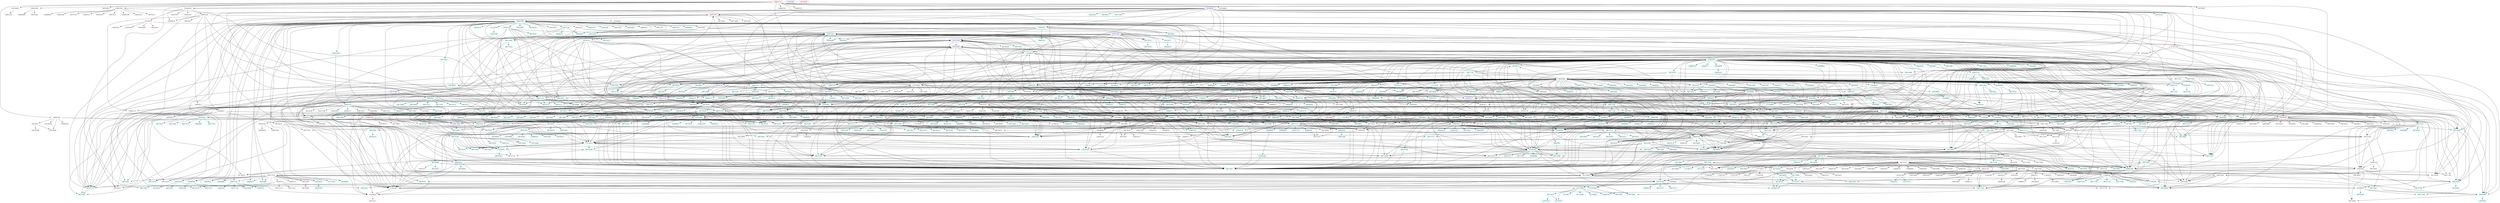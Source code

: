 digraph gg_digraph { 
288710656 [size = 6043, color = cyan]; 
338469888 [size = 99, color = cyan]; 
288736939 [size = 9, color = cyan]; 
338694149 [size = 60, color = pink]; 
288743432 [size = 23, color = cyan]; 
338624855 [size = 1059, color = cyan]; 
288694290 [size = 37, color = cyan]; 
338708500 [size = 25, color = cyan]; 
338552857 [size = 3, color = pink]; 
288722976 [size = 2, color = cyan]; 
288736603 [size = 174, color = cyan]; 
338446373 [size = 3, color = cyan]; 
289410055 [size = 4961, color = cyan]; 
288694321 [size = 1, color = cyan]; 
288710714 [size = 230, color = cyan]; 
338729020 [size = 2978, color = cyan]; 
338700349 [size = 605, color = pink]; 
282165312 [size = 409, color = cyan]; 
288710721 [size = 3, color = cyan]; 
288737347 [size = 1220, color = cyan]; 
288694340 [size = 5, color = cyan]; 
338496524 [size = 64, color = cyan]; 
103356490 [size = 142, color = cyan]; 
288705193 [size = 3, color = cyan]; 
338552908 [size = 3, color = pink]; 
338458701 [size = 128, color = cyan]; 
288718931 [size = 3, color = cyan]; 
315113557 [size = 65, color = pink]; 
338700375 [size = 28, color = cyan]; 
338653273 [size = 10000, color = red]; 
338446426 [size = 1217, color = pink]; 
338535315 [size = 93, color = cyan]; 
338638943 [size = 1, color = cyan]; 
269079294 [size = 4, color = cyan]; 
338616427 [size = 23, color = cyan]; 
288704530 [size = 1552, color = cyan]; 
338462833 [size = 76, color = cyan]; 
271796770 [size = 3, color = cyan]; 
338466934 [size = 29, color = pink]; 
288704631 [size = 52, color = cyan]; 
338631700 [size = 1, color = cyan]; 
282857595 [size = 226, color = cyan]; 
288694472 [size = 6, color = cyan]; 
288716925 [size = 673, color = pink]; 
338503808 [size = 96, color = cyan]; 
338552961 [size = 27, color = pink]; 
288737814 [size = 159, color = cyan]; 
288716938 [size = 6, color = cyan]; 
288716940 [size = 1653, color = pink]; 
338458765 [size = 2, color = cyan]; 
338653326 [size = 1, color = cyan]; 
282964111 [size = 21, color = cyan]; 
296457113 [size = 263, color = cyan]; 
288743570 [size = 258, color = cyan]; 
338571411 [size = 13, color = cyan]; 
288694421 [size = 2, color = cyan]; 
288710022 [size = 2, color = cyan]; 
281714840 [size = 135, color = cyan]; 
338446489 [size = 10, color = pink]; 
288716955 [size = 1184, color = cyan]; 
288717455 [size = 66, color = cyan]; 
281954462 [size = 3603, color = cyan]; 
338446496 [size = 123, color = cyan]; 
268562597 [size = 10000, color = red]; 
338698406 [size = 6, color = cyan]; 
338446503 [size = 2, color = cyan]; 
288708777 [size = 10000, color = blue]; 
288737450 [size = 15, color = pink]; 
283736235 [size = 43, color = cyan]; 
288701807 [size = 1242, color = cyan]; 
288702153 [size = 67, color = cyan]; 
288708792 [size = 4, color = cyan]; 
338596025 [size = 1, color = cyan]; 
281754480 [size = 25, color = cyan]; 
338669761 [size = 10, color = cyan]; 
288708802 [size = 1, color = cyan]; 
271894723 [size = 1028, color = cyan]; 
271810760 [size = 1, color = pink]; 
271927497 [size = 2, color = pink]; 
338458826 [size = 80, color = cyan]; 
288743627 [size = 5, color = pink]; 
288713762 [size = 604, color = pink]; 
288743631 [size = 179, color = cyan]; 
338668846 [size = 6, color = cyan]; 
288717015 [size = 7, color = cyan]; 
288694488 [size = 7, color = cyan]; 
288741596 [size = 1, color = cyan]; 
288717021 [size = 84, color = cyan]; 
338700510 [size = 94, color = pink]; 
288694497 [size = 264, color = cyan]; 
288743650 [size = 1259, color = pink]; 
288737511 [size = 139, color = cyan]; 
288717032 [size = 456, color = pink]; 
338553067 [size = 1, color = cyan]; 
288704748 [size = 10000, color = blue]; 
288737517 [size = 6, color = cyan]; 
288736637 [size = 98, color = cyan]; 
288701480 [size = 541, color = cyan]; 
283564755 [size = 136, color = cyan]; 
291465461 [size = 18, color = pink]; 
338706679 [size = 1409, color = pink]; 
288737528 [size = 1, color = pink]; 
338475732 [size = 1, color = cyan]; 
281534714 [size = 8, color = cyan]; 
274563326 [size = 163, color = cyan]; 
270342400 [size = 1264, color = cyan]; 
286474497 [size = 47, color = cyan]; 
288743682 [size = 15, color = cyan]; 
267161864 [size = 2, color = pink]; 
338753027 [size = 19, color = cyan]; 
285200770 [size = 11, color = pink]; 
338645262 [size = 10000, color = red]; 
288723215 [size = 14, color = cyan]; 
338561300 [size = 1, color = cyan]; 
288747797 [size = 1884, color = pink]; 
338553110 [size = 4, color = cyan]; 
311308567 [size = 1, color = cyan]; 
285942042 [size = 4, color = cyan]; 
338458907 [size = 1, color = cyan]; 
338458908 [size = 1, color = cyan]; 
288694558 [size = 100, color = cyan]; 
288717087 [size = 2102, color = pink]; 
281905440 [size = 538, color = cyan]; 
288708898 [size = 250, color = cyan]; 
288723236 [size = 5, color = cyan]; 
338433414 [size = 394, color = cyan]; 
314011949 [size = 68, color = pink]; 
288743727 [size = 7, color = pink]; 
338444592 [size = 14, color = cyan]; 
338479409 [size = 7, color = pink]; 
288756018 [size = 125, color = cyan]; 
288743734 [size = 3, color = cyan]; 
288737591 [size = 189, color = cyan]; 
288717112 [size = 13, color = cyan]; 
288708921 [size = 391, color = cyan]; 
338458938 [size = 1, color = cyan]; 
338669886 [size = 342, color = pink]; 
338444609 [size = 2, color = cyan]; 
326405707 [size = 1, color = cyan]; 
271905093 [size = 4, color = pink]; 
338540879 [size = 136, color = cyan]; 
183617872 [size = 46, color = cyan]; 
274202965 [size = 183, color = cyan]; 
338549078 [size = 1, color = cyan]; 
338453284 [size = 104, color = cyan]; 
338553185 [size = 1, color = cyan]; 
338698595 [size = 1, color = cyan]; 
288737340 [size = 80, color = cyan]; 
338441555 [size = 3, color = cyan]; 
288737644 [size = 22, color = pink]; 
288717166 [size = 308, color = cyan]; 
288694639 [size = 147, color = cyan]; 
338553201 [size = 3, color = pink]; 
338465138 [size = 35, color = cyan]; 
288701709 [size = 14, color = cyan]; 
338446057 [size = 6, color = cyan]; 
276942228 [size = 10000, color = red]; 
280721787 [size = 1, color = cyan]; 
288743810 [size = 13, color = cyan]; 
288711046 [size = 385, color = cyan]; 
288743819 [size = 127, color = cyan]; 
274427183 [size = 39, color = cyan]; 
338571669 [size = 1, color = cyan]; 
284840342 [size = 3, color = cyan]; 
338645399 [size = 410, color = cyan]; 
315083162 [size = 209, color = pink]; 
278813082 [size = 21, color = cyan]; 
288710384 [size = 993, color = cyan]; 
288710781 [size = 666, color = pink]; 
288704945 [size = 5847, color = cyan]; 
338479543 [size = 1247, color = pink]; 
281731512 [size = 2, color = cyan]; 
288723385 [size = 1, color = cyan]; 
338563515 [size = 14, color = pink]; 
288717247 [size = 4, color = cyan]; 
338682304 [size = 584, color = pink]; 
338553284 [size = 77, color = cyan]; 
285885174 [size = 3, color = cyan]; 
288710732 [size = 1, color = cyan]; 
338553293 [size = 124, color = cyan]; 
338553296 [size = 26, color = cyan]; 
288703417 [size = 899, color = cyan]; 
86182355 [size = 73, color = cyan]; 
283255253 [size = 106, color = cyan]; 
288715222 [size = 63, color = cyan]; 
283339223 [size = 10000, color = blue]; 
288737757 [size = 163, color = cyan]; 
288737760 [size = 211, color = cyan]; 
338475490 [size = 14, color = pink]; 
338704869 [size = 18, color = cyan]; 
288709714 [size = 3, color = cyan]; 
288715251 [size = 740, color = pink]; 
338598389 [size = 126, color = cyan]; 
288717302 [size = 571, color = pink]; 
288723448 [size = 1001, color = cyan]; 
288737785 [size = 216, color = cyan]; 
281680379 [size = 681, color = cyan]; 
288694357 [size = 3, color = cyan]; 
338604545 [size = 78, color = cyan]; 
288717316 [size = 234, color = pink]; 
288717318 [size = 555, color = pink]; 
338500105 [size = 38, color = cyan]; 
281737738 [size = 14, color = pink]; 
338469975 [size = 108, color = cyan]; 
271860243 [size = 1678, color = cyan]; 
338729494 [size = 568, color = pink]; 
338700823 [size = 649, color = pink]; 
285598469 [size = 9, color = cyan]; 
338453026 [size = 108, color = cyan]; 
338475639 [size = 110, color = cyan]; 
288723497 [size = 881, color = cyan]; 
288723501 [size = 1511, color = cyan]; 
338602543 [size = 896, color = cyan]; 
88736304 [size = 489, color = cyan]; 
338604594 [size = 73, color = cyan]; 
338543807 [size = 4, color = cyan]; 
318095924 [size = 1, color = cyan]; 
288717367 [size = 2, color = cyan]; 
338571832 [size = 24, color = cyan]; 
288737849 [size = 1286, color = cyan]; 
338453050 [size = 4, color = cyan]; 
288750141 [size = 1, color = cyan]; 
338406987 [size = 92, color = cyan]; 
288743863 [size = 98, color = cyan]; 
269271628 [size = 683, color = cyan]; 
284029520 [size = 14, color = pink]; 
338518609 [size = 144, color = pink]; 
288723539 [size = 620, color = pink]; 
338475604 [size = 2, color = cyan]; 
288723726 [size = 3, color = cyan]; 
287701775 [size = 3, color = cyan]; 
288744549 [size = 57, color = pink]; 
288723553 [size = 604, color = pink]; 
338700898 [size = 638, color = pink]; 
285067877 [size = 8, color = pink]; 
288705128 [size = 9, color = cyan]; 
288736700 [size = 259, color = cyan]; 
271016554 [size = 1858, color = cyan]; 
288750192 [size = 3, color = cyan]; 
338535026 [size = 1, color = cyan]; 
338604660 [size = 82, color = cyan]; 
242742718 [size = 40, color = cyan]; 
288732265 [size = 585, color = pink]; 
288748155 [size = 81, color = cyan]; 
288723580 [size = 1, color = cyan]; 
281250429 [size = 128, color = cyan]; 
288710080 [size = 572, color = pink]; 
338475659 [size = 104, color = cyan]; 
284078735 [size = 115, color = cyan]; 
287298457 [size = 3, color = cyan]; 
338475800 [size = 157, color = cyan]; 
288717458 [size = 1, color = cyan]; 
338518687 [size = 1, color = cyan]; 
338625189 [size = 638, color = pink]; 
288741148 [size = 118, color = pink]; 
338475691 [size = 3, color = cyan]; 
288723631 [size = 612, color = pink]; 
288748209 [size = 2, color = cyan]; 
338475700 [size = 119, color = cyan]; 
281764533 [size = 3126, color = pink]; 
338453175 [size = 132, color = cyan]; 
288723641 [size = 2755, color = pink]; 
288703164 [size = 93, color = cyan]; 
200985278 [size = 257, color = cyan]; 
338582209 [size = 46, color = cyan]; 
288710774 [size = 85, color = cyan]; 
288729798 [size = 276, color = pink]; 
338453281 [size = 2599, color = cyan]; 
267099255 [size = 6, color = cyan]; 
271821519 [size = 2, color = pink]; 
338701011 [size = 70, color = pink]; 
288723668 [size = 541, color = cyan]; 
338490148 [size = 6, color = pink]; 
271538909 [size = 1, color = cyan]; 
338453214 [size = 4, color = cyan]; 
288717537 [size = 5, color = cyan]; 
280836834 [size = 14, color = pink]; 
338692835 [size = 100, color = pink]; 
288723685 [size = 10, color = pink]; 
288723692 [size = 13, color = pink]; 
288710098 [size = 13, color = cyan]; 
288723694 [size = 2805, color = pink]; 
338735855 [size = 100, color = cyan]; 
288717558 [size = 6, color = pink]; 
338453241 [size = 7, color = cyan]; 
338453246 [size = 6146, color = cyan]; 
284746853 [size = 1, color = cyan]; 
338504450 [size = 8, color = cyan]; 
269039403 [size = 3, color = cyan]; 
288729860 [size = 2, color = cyan]; 
338571734 [size = 26, color = cyan]; 
338464215 [size = 20, color = pink]; 
288713485 [size = 311, color = pink]; 
338719502 [size = 46, color = cyan]; 
338465551 [size = 10, color = cyan]; 
282522384 [size = 10000, color = blue]; 
288709394 [size = 83, color = cyan]; 
338590484 [size = 73, color = cyan]; 
287962585 [size = 1, color = cyan]; 
274189080 [size = 1796, color = pink]; 
305941274 [size = 1, color = cyan]; 
288709358 [size = 1951, color = cyan]; 
288709405 [size = 8, color = pink]; 
288744225 [size = 29, color = cyan]; 
338535202 [size = 8, color = pink]; 
288723748 [size = 636, color = cyan]; 
281588529 [size = 4505, color = pink]; 
338453288 [size = 7, color = cyan]; 
338453290 [size = 1, color = cyan]; 
288709420 [size = 60, color = cyan]; 
338518831 [size = 5, color = cyan]; 
338453297 [size = 131, color = cyan]; 
338518834 [size = 1217, color = pink]; 
279147789 [size = 5023, color = cyan]; 
288744246 [size = 8, color = cyan]; 
271211320 [size = 10000, color = red]; 
271903546 [size = 844, color = cyan]; 
281774908 [size = 2, color = cyan]; 
281754429 [size = 20, color = cyan]; 
338518847 [size = 116, color = pink]; 
338543427 [size = 2, color = cyan]; 
288744260 [size = 103, color = cyan]; 
338518855 [size = 1, color = cyan]; 
338686092 [size = 55, color = pink]; 
288730567 [size = 76, color = cyan]; 
285244235 [size = 2, color = cyan]; 
338463566 [size = 2, color = pink]; 
338504530 [size = 83, color = cyan]; 
338453333 [size = 621, color = pink]; 
338625369 [size = 124, color = cyan]; 
274174778 [size = 100, color = cyan]; 
338561886 [size = 74, color = cyan]; 
338625377 [size = 6, color = pink]; 
288744290 [size = 3, color = cyan]; 
338590565 [size = 4, color = pink]; 
288729961 [size = 2, color = cyan]; 
338455405 [size = 120, color = cyan]; 
268991343 [size = 150, color = pink]; 
288750448 [size = 844, color = cyan]; 
288723825 [size = 363, color = cyan]; 
288730259 [size = 561, color = cyan]; 
320119668 [size = 1, color = cyan]; 
288737086 [size = 198, color = cyan]; 
338625398 [size = 677, color = pink]; 
338592632 [size = 153, color = cyan]; 
288750457 [size = 39, color = cyan]; 
281769777 [size = 31, color = cyan]; 
338662271 [size = 1, color = pink]; 
338615169 [size = 8, color = cyan]; 
338518914 [size = 10000, color = red]; 
293641104 [size = 106, color = pink]; 
338453395 [size = 1197, color = pink]; 
338614995 [size = 10, color = pink]; 
338552985 [size = 1, color = cyan]; 
288729924 [size = 1, color = cyan]; 
288750491 [size = 24, color = cyan]; 
338475939 [size = 119, color = cyan]; 
338518951 [size = 3, color = cyan]; 
288723883 [size = 5, color = cyan]; 
338482096 [size = 102, color = pink]; 
338518962 [size = 115, color = cyan]; 
288745630 [size = 14, color = cyan]; 
338527161 [size = 10, color = pink]; 
288744378 [size = 221, color = cyan]; 
288709567 [size = 919, color = cyan]; 
321428416 [size = 209, color = pink]; 
338496451 [size = 11, color = cyan]; 
269755335 [size = 2471, color = pink]; 
338518984 [size = 10000, color = red]; 
288694091 [size = 10, color = cyan]; 
338662348 [size = 1, color = pink]; 
338527184 [size = 5, color = cyan]; 
288750546 [size = 1, color = cyan]; 
338445268 [size = 5, color = cyan]; 
338453326 [size = 81, color = cyan]; 
288744406 [size = 199, color = cyan]; 
338693284 [size = 67, color = pink]; 
271821791 [size = 2, color = pink]; 
338482144 [size = 8, color = pink]; 
338562023 [size = 395, color = cyan]; 
288716284 [size = 14, color = cyan]; 
338707437 [size = 62, color = pink]; 
267111408 [size = 262, color = pink]; 
338496497 [size = 166, color = pink]; 
338693108 [size = 612, color = pink]; 
338476021 [size = 2, color = cyan]; 
338543606 [size = 16, color = pink]; 
281693175 [size = 2, color = cyan]; 
338469880 [size = 25, color = cyan]; 
288730107 [size = 183, color = cyan]; 
338453443 [size = 1, color = cyan]; 
338645141 [size = 1, color = cyan]; 
288750593 [size = 1, color = cyan]; 
288701442 [size = 2805, color = pink]; 
288709635 [size = 152, color = cyan]; 
338496517 [size = 6, color = pink]; 
338547718 [size = 74, color = cyan]; 
288742407 [size = 106, color = cyan]; 
338668553 [size = 2, color = cyan]; 
288750602 [size = 314, color = cyan]; 
338482187 [size = 1221, color = pink]; 
288750604 [size = 48, color = pink]; 
269120527 [size = 10, color = cyan]; 
288701456 [size = 2, color = pink]; 
288709649 [size = 1775, color = pink]; 
338562067 [size = 15, color = cyan]; 
338547732 [size = 106, color = pink]; 
281725975 [size = 3, color = cyan]; 
294218776 [size = 1, color = cyan]; 
288701465 [size = 975, color = cyan]; 
338482351 [size = 67, color = pink]; 
281543709 [size = 84, color = cyan]; 
338654242 [size = 222, color = cyan]; 
285912100 [size = 2, color = cyan]; 
338605233 [size = 42, color = cyan]; 
338539560 [size = 1228, color = pink]; 
268602409 [size = 2973, color = cyan]; 
288730154 [size = 580, color = cyan]; 
338562091 [size = 10000, color = blue]; 
288723805 [size = 32, color = cyan]; 
288744496 [size = 6, color = pink]; 
288724017 [size = 2, color = cyan]; 
338635827 [size = 1899, color = pink]; 
288744500 [size = 13, color = cyan]; 
338722654 [size = 27, color = cyan]; 
288701496 [size = 106, color = cyan]; 
273482811 [size = 135, color = cyan]; 
338707978 [size = 59, color = pink]; 
338465855 [size = 3, color = cyan]; 
288730184 [size = 16, color = cyan]; 
288724041 [size = 2831, color = cyan]; 
283991116 [size = 5, color = cyan]; 
288701517 [size = 1070, color = cyan]; 
18361422 [size = 1, color = pink]; 
288724050 [size = 3, color = cyan]; 
271850579 [size = 2, color = pink]; 
288722007 [size = 2, color = pink]; 
338748505 [size = 10000, color = red]; 
288710159 [size = 3674, color = pink]; 
288723813 [size = 561, color = cyan]; 
288724069 [size = 779, color = cyan]; 
338633830 [size = 1, color = pink]; 
338553058 [size = 2, color = cyan]; 
288750697 [size = 122, color = cyan]; 
338648172 [size = 2, color = pink]; 
286506094 [size = 4, color = cyan]; 
338562161 [size = 1, color = cyan]; 
338625043 [size = 3, color = cyan]; 
338543734 [size = 110, color = cyan]; 
338633847 [size = 1, color = cyan]; 
338510969 [size = 2620, color = pink]; 
288744570 [size = 4, color = cyan]; 
153474239 [size = 6, color = cyan]; 
338482217 [size = 1, color = cyan]; 
338635905 [size = 634, color = pink]; 
338562180 [size = 5140, color = cyan]; 
285115926 [size = 3, color = cyan]; 
282987656 [size = 2159, color = cyan]; 
288701581 [size = 242, color = cyan]; 
338496365 [size = 2, color = cyan]; 
338482323 [size = 1, color = pink]; 
288730260 [size = 8, color = pink]; 
338510997 [size = 14, color = pink]; 
338470042 [size = 1434, color = cyan]; 
285070491 [size = 4, color = cyan]; 
288724125 [size = 15, color = cyan]; 
288703647 [size = 437, color = pink]; 
288750752 [size = 12, color = cyan]; 
338562209 [size = 3, color = cyan]; 
338470052 [size = 98, color = pink]; 
338470055 [size = 126, color = cyan]; 
269059241 [size = 552, color = cyan]; 
288726188 [size = 1, color = cyan]; 
288750766 [size = 1, color = cyan]; 
276882607 [size = 164, color = pink]; 
288701616 [size = 52, color = cyan]; 
338470065 [size = 13, color = pink]; 
288709811 [size = 6, color = pink]; 
288751134 [size = 200, color = cyan]; 
338685110 [size = 620, color = pink]; 
338553033 [size = 3, color = cyan]; 
279635130 [size = 824, color = cyan]; 
338575563 [size = 1, color = cyan]; 
288730305 [size = 1, color = cyan]; 
338615491 [size = 97, color = pink]; 
288732359 [size = 115, color = cyan]; 
338463944 [size = 1148, color = pink]; 
288701642 [size = 10000, color = blue]; 
288701645 [size = 2509, color = cyan]; 
288701647 [size = 5076, color = cyan]; 
338543824 [size = 4, color = cyan]; 
288701652 [size = 479, color = cyan]; 
288729977 [size = 137, color = cyan]; 
288701656 [size = 1266, color = cyan]; 
288750809 [size = 1371, color = pink]; 
288709853 [size = 1, color = cyan]; 
281644255 [size = 43, color = cyan]; 
338463969 [size = 1, color = cyan]; 
288750818 [size = 5, color = cyan]; 
148042979 [size = 13, color = cyan]; 
338715881 [size = 3, color = cyan]; 
288709866 [size = 21, color = pink]; 
288716327 [size = 11, color = cyan]; 
338470125 [size = 145, color = cyan]; 
289410288 [size = 1, color = cyan]; 
338584819 [size = 15, color = pink]; 
288701684 [size = 24, color = cyan]; 
338595061 [size = 1, color = cyan]; 
288701686 [size = 10000, color = blue]; 
291685629 [size = 609, color = pink]; 
269817086 [size = 10000, color = blue]; 
288701695 [size = 4303, color = pink]; 
279262464 [size = 3, color = cyan]; 
282383620 [size = 1783, color = cyan]; 
288709901 [size = 1852, color = pink]; 
294107693 [size = 4, color = cyan]; 
288709904 [size = 501, color = cyan]; 
288730385 [size = 3, color = cyan]; 
338464020 [size = 429, color = cyan]; 
338582808 [size = 2, color = cyan]; 
288701721 [size = 4, color = cyan]; 
338615578 [size = 5, color = cyan]; 
338470171 [size = 574, color = cyan]; 
288709921 [size = 38, color = cyan]; 
338605346 [size = 722, color = pink]; 
288750884 [size = 1275, color = pink]; 
338435366 [size = 16, color = pink]; 
338511144 [size = 113, color = cyan]; 
288730792 [size = 1, color = cyan]; 
338615596 [size = 2, color = pink]; 
338583090 [size = 289, color = cyan]; 
288724270 [size = 583, color = pink]; 
288701661 [size = 2006, color = cyan]; 
288714038 [size = 528, color = cyan]; 
338441530 [size = 15, color = pink]; 
288701663 [size = 1837, color = cyan]; 
338441534 [size = 3, color = cyan]; 
307394101 [size = 130, color = cyan]; 
288730432 [size = 239, color = pink]; 
288709956 [size = 352, color = cyan]; 
338464070 [size = 3, color = cyan]; 
288718152 [size = 15, color = cyan]; 
338513057 [size = 1, color = cyan]; 
338615626 [size = 1, color = cyan]; 
288694258 [size = 4, color = cyan]; 
288730445 [size = 986, color = pink]; 
288709970 [size = 460, color = cyan]; 
338470115 [size = 78, color = pink]; 
288750933 [size = 8, color = cyan]; 
288701783 [size = 1815, color = cyan]; 
121763160 [size = 142, color = cyan]; 
338488665 [size = 83, color = cyan]; 
288736850 [size = 4, color = cyan]; 
338464091 [size = 2, color = cyan]; 
288701791 [size = 6, color = cyan]; 
288709984 [size = 1, color = cyan]; 
288709985 [size = 2, color = cyan]; 
338560522 [size = 39, color = cyan]; 
281216571 [size = 487, color = cyan]; 
338464100 [size = 119, color = cyan]; 
338441575 [size = 14, color = pink]; 
338435434 [size = 89, color = cyan]; 
338556271 [size = 2, color = pink]; 
338654578 [size = 1, color = cyan]; 
338716019 [size = 1176, color = pink]; 
338546037 [size = 8, color = pink]; 
338470262 [size = 212, color = cyan]; 
338599287 [size = 2, color = cyan]; 
288730488 [size = 126, color = cyan]; 
288703865 [size = 46, color = cyan]; 
338576762 [size = 102, color = cyan]; 
338435451 [size = 9, color = pink]; 
288724349 [size = 1, color = cyan]; 
288497023 [size = 4, color = cyan]; 
338549995 [size = 1, color = cyan]; 
288710020 [size = 907, color = cyan]; 
285543814 [size = 2, color = cyan]; 
288707977 [size = 613, color = cyan]; 
288701837 [size = 1501, color = pink]; 
333796752 [size = 87, color = pink]; 
338511251 [size = 602, color = cyan]; 
338548116 [size = 2, color = cyan]; 
271316374 [size = 3024, color = cyan]; 
338646423 [size = 2, color = pink]; 
295039437 [size = 1, color = cyan]; 
288716187 [size = 147, color = cyan]; 
288736669 [size = 2, color = cyan]; 
288710049 [size = 5, color = cyan]; 
288736678 [size = 128, color = cyan]; 
288736682 [size = 130, color = cyan]; 
338488750 [size = 4, color = cyan]; 
338464175 [size = 10, color = pink]; 
338464177 [size = 6, color = cyan]; 
288701878 [size = 2879, color = cyan]; 
267810231 [size = 4, color = pink]; 
288710076 [size = 1077, color = cyan]; 
286150218 [size = 7, color = cyan]; 
338433470 [size = 113, color = cyan]; 
288701887 [size = 563, color = cyan]; 
288736704 [size = 135, color = cyan]; 
288730563 [size = 119, color = pink]; 
288730565 [size = 335, color = pink]; 
338433478 [size = 487, color = cyan]; 
96441799 [size = 112, color = cyan]; 
288701896 [size = 375, color = cyan]; 
338433481 [size = 1221, color = pink]; 
288710093 [size = 929, color = cyan]; 
288742862 [size = 201, color = cyan]; 
288716242 [size = 85, color = cyan]; 
288716245 [size = 11, color = cyan]; 
338453974 [size = 113, color = pink]; 
338488791 [size = 12, color = pink]; 
288716249 [size = 13, color = cyan]; 
288710106 [size = 1232, color = cyan]; 
268662235 [size = 30, color = cyan]; 
288717050 [size = 543, color = cyan]; 
288736734 [size = 144, color = cyan]; 
338466271 [size = 72, color = cyan]; 
338433507 [size = 1, color = cyan]; 
86754790 [size = 7, color = pink]; 
288716268 [size = 302, color = cyan]; 
338677229 [size = 1085, color = cyan]; 
288708080 [size = 1, color = cyan]; 
283424241 [size = 1, color = cyan]; 
288710134 [size = 15, color = cyan]; 
267535864 [size = 3378, color = cyan]; 
288730617 [size = 61, color = cyan]; 
288703996 [size = 7, color = cyan]; 
281759229 [size = 4676, color = pink]; 
338406997 [size = 13, color = cyan]; 
288726530 [size = 29, color = pink]; 
338547627 [size = 3, color = cyan]; 
288701957 [size = 10, color = pink]; 
338706689 [size = 613, color = pink]; 
338564617 [size = 18, color = pink]; 
338603530 [size = 36, color = cyan]; 
338571780 [size = 2, color = cyan]; 
288701967 [size = 478, color = cyan]; 
282752528 [size = 10, color = pink]; 
282875409 [size = 421, color = cyan]; 
288708114 [size = 55, color = cyan]; 
288701971 [size = 661, color = pink]; 
338488853 [size = 18, color = cyan]; 
338583062 [size = 1255, color = cyan]; 
288710168 [size = 1578, color = cyan]; 
271859230 [size = 90, color = cyan]; 
288701983 [size = 428, color = pink]; 
338722337 [size = 581, color = cyan]; 
288730661 [size = 110, color = pink]; 
288736806 [size = 6, color = pink]; 
288701991 [size = 12, color = pink]; 
338570794 [size = 17, color = cyan]; 
288720844 [size = 89, color = cyan]; 
288735154 [size = 187, color = cyan]; 
288751154 [size = 1, color = pink]; 
283207221 [size = 5567, color = cyan]; 
288736615 [size = 2, color = cyan]; 
338474932 [size = 1, color = cyan]; 
338464314 [size = 88, color = cyan]; 
338490939 [size = 130, color = cyan]; 
288749121 [size = 3, color = pink]; 
338513482 [size = 1257, color = pink]; 
288710219 [size = 4001, color = pink]; 
338562639 [size = 103, color = pink]; 
338583120 [size = 27, color = cyan]; 
287356856 [size = 101, color = pink]; 
338593362 [size = 6, color = cyan]; 
288755285 [size = 1499, color = pink]; 
288730711 [size = 4368, color = pink]; 
281734744 [size = 10, color = cyan]; 
288751193 [size = 1, color = cyan]; 
280184079 [size = 1, color = cyan]; 
288730722 [size = 2, color = cyan]; 
288702057 [size = 45, color = pink]; 
288751212 [size = 131, color = cyan]; 
338488942 [size = 4, color = pink]; 
338488945 [size = 17, color = pink]; 
288747123 [size = 111, color = cyan]; 
288710223 [size = 371, color = cyan]; 
288716735 [size = 109, color = cyan]; 
241163904 [size = 76, color = cyan]; 
288702081 [size = 18, color = pink]; 
338488963 [size = 100, color = cyan]; 
288710276 [size = 641, color = pink]; 
288710277 [size = 287, color = pink]; 
288702089 [size = 590, color = pink]; 
338652812 [size = 1094, color = pink]; 
288702093 [size = 2, color = cyan]; 
338553239 [size = 2, color = cyan]; 
288736912 [size = 136, color = cyan]; 
332863123 [size = 33, color = pink]; 
288716436 [size = 6, color = cyan]; 
288702101 [size = 4, color = cyan]; 
283575960 [size = 390, color = cyan]; 
285439642 [size = 1, color = cyan]; 
281974042 [size = 44, color = cyan]; 
288736926 [size = 4, color = pink]; 
338442181 [size = 3, color = cyan]; 
338605729 [size = 129, color = cyan]; 
288710309 [size = 12, color = pink]; 
318293670 [size = 7, color = pink]; 
236344999 [size = 3, color = cyan]; 
281730728 [size = 6, color = cyan]; 
288736937 [size = 1184, color = cyan]; 
288710315 [size = 564, color = pink]; 
338575022 [size = 105, color = pink]; 
281022128 [size = 2, color = cyan]; 
338458910 [size = 1, color = cyan]; 
338489016 [size = 120, color = pink]; 
288702140 [size = 387, color = cyan]; 
288702145 [size = 24, color = pink]; 
338495172 [size = 12, color = pink]; 
288736969 [size = 154, color = pink]; 
288704203 [size = 949, color = cyan]; 
288723234 [size = 1, color = cyan]; 
338620110 [size = 8, color = pink]; 
338685901 [size = 7, color = cyan]; 
288710354 [size = 1, color = cyan]; 
288710356 [size = 386, color = cyan]; 
288749269 [size = 2, color = cyan]; 
338615588 [size = 69, color = cyan]; 
281730525 [size = 18, color = cyan]; 
288710363 [size = 377, color = cyan]; 
288730846 [size = 68, color = cyan]; 
288704225 [size = 10, color = cyan]; 
288716514 [size = 3624, color = pink]; 
338489059 [size = 6, color = cyan]; 
288716518 [size = 2, color = cyan]; 
284876520 [size = 4, color = cyan]; 
281705084 [size = 2, color = cyan]; 
333295340 [size = 606, color = pink]; 
288737007 [size = 44, color = cyan]; 
288743152 [size = 19, color = cyan]; 
288730865 [size = 127, color = cyan]; 
338452210 [size = 96, color = cyan]; 
338458357 [size = 10, color = pink]; 
283469561 [size = 10000, color = blue]; 
271822587 [size = 5495, color = cyan]; 
338702077 [size = 108, color = pink]; 
288711440 [size = 7, color = pink]; 
281759490 [size = 17, color = cyan]; 
338685700 [size = 52, color = pink]; 
288716549 [size = 82, color = cyan]; 
288732934 [size = 3, color = cyan]; 
281970445 [size = 160, color = cyan]; 
271736451 [size = 10, color = pink]; 
288704973 [size = 6, color = cyan]; 
270169879 [size = 1265, color = cyan]; 
338446106 [size = 10, color = pink]; 
338511151 [size = 1, color = cyan]; 
338446108 [size = 98, color = pink]; 
288716576 [size = 2, color = cyan]; 
338686256 [size = 26, color = cyan]; 
288737059 [size = 126, color = cyan]; 
281558823 [size = 1365, color = cyan]; 
279680811 [size = 3, color = cyan]; 
283529004 [size = 405, color = cyan]; 
338581293 [size = 22, color = cyan]; 
281319215 [size = 10000, color = red]; 
288737073 [size = 283, color = cyan]; 
288694238 [size = 4, color = cyan]; 
281782072 [size = 29, color = cyan]; 
288710457 [size = 6, color = cyan]; 
288710458 [size = 1045, color = cyan]; 
338564925 [size = 3, color = pink]; 
281542462 [size = 10000, color = blue]; 
92198720 [size = 1, color = cyan]; 
288710470 [size = 15, color = pink]; 
338503495 [size = 1, color = cyan]; 
288702092 [size = 315, color = cyan]; 
268374327 [size = 1, color = cyan]; 
288737112 [size = 79, color = cyan]; 
338446170 [size = 19, color = cyan]; 
284121743 [size = 10000, color = blue]; 
338446507 [size = 2, color = cyan]; 
288710494 [size = 400, color = cyan]; 
285060959 [size = 18, color = cyan]; 
288737121 [size = 258, color = cyan]; 
338446178 [size = 2, color = cyan]; 
338446181 [size = 12, color = pink]; 
338577254 [size = 1, color = cyan]; 
288694119 [size = 22, color = cyan]; 
338577266 [size = 562, color = pink]; 
284890771 [size = 1, color = cyan]; 
338659191 [size = 291, color = cyan]; 
338585475 [size = 106, color = cyan]; 
283078533 [size = 114, color = cyan]; 
338585481 [size = 1, color = cyan]; 
338550668 [size = 23, color = cyan]; 
288710547 [size = 8, color = pink]; 
338735940 [size = 5, color = cyan]; 
275479876 [size = 1345, color = pink]; 
338626459 [size = 17, color = pink]; 
338593692 [size = 1, color = cyan]; 
338571589 [size = 93, color = cyan]; 
270456736 [size = 1017, color = cyan]; 
305223587 [size = 1, color = cyan]; 
288694181 [size = 1057, color = cyan]; 
288737197 [size = 541, color = cyan]; 
288694397 [size = 3, color = cyan]; 
288694193 [size = 8, color = cyan]; 
288716722 [size = 539, color = cyan]; 
288710579 [size = 1, color = cyan]; 
288737204 [size = 405, color = pink]; 
288694199 [size = 511, color = cyan]; 
288722872 [size = 21, color = cyan]; 
338608059 [size = 777, color = pink]; 
288710589 [size = 275, color = pink]; 
338446271 [size = 123, color = cyan]; 
338612161 [size = 5, color = pink]; 
288750582 [size = 1, color = cyan]; 
338446280 [size = 2, color = cyan]; 
338708427 [size = 270, color = cyan]; 
338482254 [size = 16, color = cyan]; 
125282253 [size = 405, color = pink]; 
313139156 [size = 106, color = cyan]; 
288694229 [size = 57, color = cyan]; 
288737246 [size = 10, color = cyan]; 
338551120 [size = 1, color = cyan]; 
272379874 [size = 1, color = cyan]; 
288710629 [size = 38, color = cyan]; 
338573289 [size = 85, color = cyan]; 
338701845 [size = 28, color = cyan]; 
275173032 [size = 8, color = cyan]; 
306978802 [size = 1, color = cyan]; 
288750931 [size = 48, color = cyan]; 
338565111 [size = 7, color = cyan]; 
288716792 [size = 1, color = cyan]; 
338458621 [size = 1, color = cyan]; 
288736939 -> 281725975;
288736939 -> 281730728;
338624855 -> 338462833;
338624855 -> 270342400;
338624855 -> 86182355;
338624855 -> 269271628;
338624855 -> 269755335;
338624855 -> 338453326;
338624855 -> 338562180;
338624855 -> 288701647;
338624855 -> 338435434;
338624855 -> 288716242;
338624855 -> 288710106;
338624855 -> 288716268;
338624855 -> 241163904;
288694290 -> 338729020;
288694290 -> 288704530;
288694290 -> 270342400;
288694290 -> 278813082;
288694290 -> 288729860;
288694290 -> 294218776;
288694290 -> 338482323;
288694290 -> 288701645;
288694290 -> 288701647;
288694290 -> 294107693;
288694290 -> 271316374;
288694290 -> 288704225;
338708500 -> 338722654;
288722976 -> 271016554;
289410055 -> 288701480;
289410055 -> 288723668;
289410055 -> 288710159;
289410055 -> 282987656;
289410055 -> 288709904;
289410055 -> 338470171;
289410055 -> 338511251;
289410055 -> 288717050;
289410055 -> 288716722;
288694321 -> 288694290;
288694321 -> 338453281;
288694321 -> 281693175;
288694321 -> 288709649;
288694321 -> 288701647;
288694321 -> 288708114;
282165312 -> 288709420;
282165312 -> 288701647;
282165312 -> 288701878;
282165312 -> 281974042;
282165312 -> 338452210;
282165312 -> 281970445;
282165312 -> 281542462;
282165312 -> 288694229;
288710721 -> 288722976;
288710721 -> 288710106;
288737347 -> 282857595;
288737347 -> 288743570;
288737347 -> 288694497;
288737347 -> 282383620;
288737347 -> 284121743;
288694340 -> 282857595;
288694340 -> 338518847;
288694340 -> 338543427;
288694340 -> 288730184;
288694340 -> 338482217;
288694340 -> 288701647;
288694340 -> 288708114;
288705193 -> 285942042;
288705193 -> 288710098;
288705193 -> 279147789;
288705193 -> 288703647;
288705193 -> 288701616;
288705193 -> 288736850;
288705193 -> 288736615;
288705193 -> 270456736;
315113557 -> 338446489;
315113557 -> 338453333;
315113557 -> 338496517;
315113557 -> 338446108;
338653273 -> 338700349;
338653273 -> 288710781;
338653273 -> 338682304;
338653273 -> 288715251;
338653273 -> 338700823;
338653273 -> 338700898;
338653273 -> 338453333;
338653273 -> 338625398;
338653273 -> 338518914;
338653273 -> 338693108;
338653273 -> 338635905;
338653273 -> 338685110;
338653273 -> 291685629;
338653273 -> 338706689;
338653273 -> 288701971;
338653273 -> 333295340;
269079294 -> 288701647;
288704631 -> 288704530;
288704631 -> 338444592;
288704631 -> 338446170;
338631700 -> 288708777;
338631700 -> 338464175;
338631700 -> 283207221;
288694472 -> 288718931;
288694472 -> 288709405;
288694472 -> 288701616;
288694472 -> 288701647;
288694472 -> 288702093;
288694472 -> 288702101;
338458765 -> 288701480;
338458765 -> 338458938;
338458765 -> 338474932;
282964111 -> 288722872;
288743570 -> 281954462;
288743570 -> 281250429;
288694421 -> 270342400;
288694421 -> 284840342;
288694421 -> 288709405;
288694421 -> 288701647;
288694421 -> 288701791;
288710022 -> 338470042;
281714840 -> 281754480;
281714840 -> 281754429;
281714840 -> 281769777;
281714840 -> 338603530;
281714840 -> 281759490;
281714840 -> 281782072;
288716955 -> 288736937;
281954462 -> 288704530;
281954462 -> 338510969;
281954462 -> 338562180;
281954462 -> 288701647;
281954462 -> 288707977;
281954462 -> 288701878;
268562597 -> 288710656;
268562597 -> 281764533;
268562597 -> 288723641;
268562597 -> 288723694;
268562597 -> 338453246;
268562597 -> 288701442;
338698406 -> 338549078;
338698406 -> 276942228;
338698406 -> 338518951;
338698406 -> 288701456;
338698406 -> 269817086;
338698406 -> 288710020;
338698406 -> 338547627;
338698406 -> 338583062;
288701807 -> 281714840;
288701807 -> 288737757;
288701807 -> 288709635;
288701807 -> 338562180;
288701807 -> 288729977;
288701807 -> 288730488;
288701807 -> 288716187;
288701807 -> 288736912;
288701807 -> 288730865;
338596025 -> 285598469;
338596025 -> 288709405;
338596025 -> 288701647;
338596025 -> 288750582;
288743627 -> 274189080;
288743627 -> 288701837;
288743631 -> 338708500;
288743631 -> 338700375;
288743631 -> 338704869;
288743631 -> 288750491;
288743631 -> 288745630;
288743631 -> 338686256;
288743631 -> 338701845;
338668846 -> 338562067;
288694488 -> 338453281;
288694488 -> 279147789;
288741596 -> 338633847;
288717021 -> 183617872;
288717021 -> 274202965;
288737511 -> 288743432;
288737511 -> 288694290;
288737511 -> 288743682;
288737511 -> 288737757;
288737511 -> 288744225;
288737511 -> 288744500;
288737511 -> 288743152;
288704748 -> 288737347;
288704748 -> 288701807;
288704748 -> 288737849;
288704748 -> 282522384;
288704748 -> 268602409;
288704748 -> 282987656;
288704748 -> 288701656;
288704748 -> 288701783;
288736637 -> 288743863;
288701480 -> 288737197;
291465461 -> 288702081;
338475732 -> 284078735;
338475732 -> 282987656;
338475732 -> 288737059;
281534714 -> 288708802;
281534714 -> 274189080;
270342400 -> 338469888;
270342400 -> 338535315;
270342400 -> 288717455;
270342400 -> 268562597;
270342400 -> 269271628;
270342400 -> 288710774;
270342400 -> 268602409;
270342400 -> 288724041;
270342400 -> 288701647;
270342400 -> 288710076;
270342400 -> 288710106;
270342400 -> 288716268;
270342400 -> 267535864;
270342400 -> 271859230;
286474497 -> 288701616;
267161864 -> 288709956;
285200770 -> 288737528;
285200770 -> 288701971;
285200770 -> 288751154;
285200770 -> 283207221;
285200770 -> 241163904;
338645262 -> 338706679;
338645262 -> 288747797;
338645262 -> 274189080;
338645262 -> 338510969;
338645262 -> 288750809;
338645262 -> 288701837;
338645262 -> 288755285;
338553110 -> 338653326;
338553110 -> 338668553;
311308567 -> 338518855;
311308567 -> 338645141;
285942042 -> 271538909;
285942042 -> 288701616;
285942042 -> 288701647;
285942042 -> 288724349;
285942042 -> 288702101;
288694558 -> 270342400;
288694558 -> 286474497;
288694558 -> 274202965;
288723236 -> 338582209;
288723236 -> 338562209;
288723236 -> 280184079;
288723236 -> 338577254;
314011949 -> 282522384;
314011949 -> 318293670;
314011949 -> 338446181;
288756018 -> 288704945;
288756018 -> 288730617;
288717112 -> 268602409;
288717112 -> 338677229;
338458938 -> 285439642;
338540879 -> 283736235;
338540879 -> 288750457;
338540879 -> 288750931;
274202965 -> 288730107;
338549078 -> 338547627;
338549078 -> 338583062;
288737644 -> 271927497;
288737644 -> 271860243;
288737644 -> 271903546;
288737644 -> 288701456;
288737644 -> 271850579;
288737644 -> 338556271;
288737644 -> 267810231;
288737644 -> 288701887;
288737644 -> 267535864;
288737644 -> 281759229;
288737644 -> 288710168;
288737644 -> 271859230;
338465138 -> 283529004;
338465138 -> 288702092;
338446057 -> 338698406;
276942228 -> 288713762;
276942228 -> 288717302;
276942228 -> 338729494;
276942228 -> 288723539;
276942228 -> 288723553;
276942228 -> 288710080;
276942228 -> 288723631;
276942228 -> 269755335;
276942228 -> 338510969;
276942228 -> 288724270;
276942228 -> 288710106;
276942228 -> 338583062;
276942228 -> 288710219;
276942228 -> 288710276;
276942228 -> 288702089;
276942228 -> 288710315;
276942228 -> 338577266;
280721787 -> 338624855;
280721787 -> 288694290;
280721787 -> 338446373;
280721787 -> 288710721;
280721787 -> 269079294;
280721787 -> 288694488;
280721787 -> 288737517;
280721787 -> 270342400;
280721787 -> 338458907;
280721787 -> 288701709;
280721787 -> 276942228;
280721787 -> 288723448;
280721787 -> 288694357;
280721787 -> 269271628;
280721787 -> 288750192;
280721787 -> 288732265;
280721787 -> 338453241;
280721787 -> 269039403;
280721787 -> 279147789;
280721787 -> 288744260;
280721787 -> 288744290;
280721787 -> 338592632;
280721787 -> 269755335;
280721787 -> 281693175;
280721787 -> 269120527;
280721787 -> 268602409;
280721787 -> 338635827;
280721787 -> 338562180;
280721787 -> 288750818;
280721787 -> 269817086;
280721787 -> 279262464;
280721787 -> 338441534;
280721787 -> 288703865;
280721787 -> 288710020;
280721787 -> 271316374;
280721787 -> 338433470;
280721787 -> 288701887;
280721787 -> 268662235;
280721787 -> 267535864;
280721787 -> 338583062;
280721787 -> 288735154;
280721787 -> 338442181;
280721787 -> 288704225;
280721787 -> 288730865;
280721787 -> 279680811;
280721787 -> 288710458;
280721787 -> 338446178;
280721787 -> 338577266;
280721787 -> 270456736;
274427183 -> 288703164;
274427183 -> 338469880;
284840342 -> 288701647;
284840342 -> 288708080;
284840342 -> 288701971;
284840342 -> 288723234;
284840342 -> 288710354;
284840342 -> 288716792;
338645399 -> 296457113;
338645399 -> 338406987;
338645399 -> 288701837;
338645399 -> 338466271;
338645399 -> 338464314;
315083162 -> 315113557;
315083162 -> 314011949;
315083162 -> 288701647;
278813082 -> 338729020;
278813082 -> 288701645;
278813082 -> 288701684;
338682304 -> 338700510;
338682304 -> 338518609;
338682304 -> 338692835;
338682304 -> 338518847;
338682304 -> 288701647;
338682304 -> 338702077;
285885174 -> 338475732;
285885174 -> 288701616;
285885174 -> 288701647;
285885174 -> 288702101;
288710732 -> 288701878;
288710732 -> 288710134;
288710732 -> 281970445;
338553296 -> 338488853;
288703417 -> 288732265;
288703417 -> 268602409;
288703417 -> 288751134;
288703417 -> 288701647;
288703417 -> 288735154;
283255253 -> 288710714;
283255253 -> 288708898;
283255253 -> 282987656;
283255253 -> 288701581;
283255253 -> 338470042;
283255253 -> 288701647;
283255253 -> 288716245;
283255253 -> 284121743;
283339223 -> 338624855;
283339223 -> 281954462;
283339223 -> 268562597;
283339223 -> 271894723;
283339223 -> 288710384;
283339223 -> 288701465;
283339223 -> 338470042;
283339223 -> 288701647;
283339223 -> 288710458;
283339223 -> 288694181;
338475490 -> 338625377;
338475490 -> 338590565;
338475490 -> 338564925;
338704869 -> 338722654;
338704869 -> 338735940;
288709714 -> 288717367;
288709714 -> 288701647;
288709714 -> 288701896;
338598389 -> 338553284;
338598389 -> 288737007;
288723448 -> 288717166;
288723448 -> 288717318;
288723448 -> 338652812;
338604545 -> 288715251;
288717316 -> 103356490;
288717316 -> 338458701;
288717316 -> 338446496;
288717316 -> 285200770;
288717316 -> 338540879;
288717316 -> 338598389;
288717316 -> 338469975;
288717316 -> 338475700;
288717316 -> 288742407;
288717316 -> 288750697;
288717316 -> 338470055;
288717316 -> 288709956;
288717316 -> 121763160;
288717316 -> 288710168;
288717316 -> 288701991;
288717316 -> 338490939;
288717316 -> 338488942;
288717316 -> 338495172;
288717316 -> 288737059;
271860243 -> 288737591;
271860243 -> 288737760;
271860243 -> 288737785;
271860243 -> 338602543;
271860243 -> 288737086;
271860243 -> 338654242;
271860243 -> 288703647;
271860243 -> 288709956;
338729494 -> 288717032;
338729494 -> 288732265;
338729494 -> 288710076;
338729494 -> 267535864;
338729494 -> 288701983;
338729494 -> 271822587;
338729494 -> 288737204;
285598469 -> 288718931;
285598469 -> 288694421;
285598469 -> 288708898;
285598469 -> 284840342;
285598469 -> 288709405;
285598469 -> 279147789;
285598469 -> 283991116;
285598469 -> 288701791;
285598469 -> 285543814;
285598469 -> 283529004;
285598469 -> 281542462;
338475639 -> 338543734;
288723501 -> 338496524;
288723501 -> 288704530;
288723501 -> 338458826;
288723501 -> 288736637;
288723501 -> 338475659;
288723501 -> 282522384;
288723501 -> 338504530;
288723501 -> 288709649;
288723501 -> 288701647;
288723501 -> 288701652;
288723501 -> 282383620;
288723501 -> 288709970;
288723501 -> 288701878;
288723501 -> 288716735;
288723501 -> 281970445;
288723501 -> 281558823;
288723501 -> 338571589;
338604594 -> 338615588;
338543807 -> 338553110;
288717367 -> 274563326;
288717367 -> 338645399;
288717367 -> 338590484;
288717367 -> 274189080;
288717367 -> 273482811;
288717367 -> 269817086;
288717367 -> 288704225;
288717367 -> 271736451;
288717367 -> 288710547;
284029520 -> 282987656;
284029520 -> 338722337;
284029520 -> 283529004;
284029520 -> 284121743;
338475604 -> 315113557;
338475604 -> 283991116;
338475604 -> 338551120;
338700898 -> 338625189;
285067877 -> 288710547;
271016554 -> 288701663;
288750192 -> 288716925;
288750192 -> 288703417;
288750192 -> 288726188;
288750192 -> 288701647;
288750192 -> 338577266;
288732265 -> 268562597;
288732265 -> 268991343;
288732265 -> 288716268;
288732265 -> 338652812;
288723580 -> 288722007;
281250429 -> 288710656;
281250429 -> 288704530;
281250429 -> 288717112;
281250429 -> 288705128;
281250429 -> 288709567;
281250429 -> 288694091;
281250429 -> 288701647;
281250429 -> 288701684;
281250429 -> 288710076;
281250429 -> 267535864;
281250429 -> 271822587;
281250429 -> 288702092;
284078735 -> 288704631;
284078735 -> 288715222;
287298457 -> 288694340;
287298457 -> 288708777;
287298457 -> 288750141;
287298457 -> 338535026;
287298457 -> 282522384;
287298457 -> 288694091;
287298457 -> 288709649;
287298457 -> 288701616;
287298457 -> 288701647;
287298457 -> 288736850;
287298457 -> 288707977;
287298457 -> 270169879;
287298457 -> 338571589;
338475800 -> 338753027;
338475800 -> 338571832;
338475800 -> 288750884;
338475800 -> 338570794;
338475800 -> 338583120;
338475800 -> 338581293;
338475800 -> 338550668;
288717458 -> 86182355;
288717458 -> 338677229;
288717458 -> 288703996;
338518687 -> 288716925;
338518687 -> 288751193;
288741148 -> 338729020;
288741148 -> 288701647;
338475700 -> 103356490;
338475700 -> 338616427;
338475700 -> 338571734;
338475700 -> 338560522;
281764533 -> 288710159;
338453175 -> 338625369;
338582209 -> 288694290;
338582209 -> 278813082;
338582209 -> 281730525;
288710774 -> 288736939;
288710774 -> 281588529;
288710774 -> 288729961;
288710774 -> 281543709;
288710774 -> 268602409;
288710774 -> 288724041;
288710774 -> 288716249;
288710774 -> 281734744;
288710774 -> 288710277;
288710774 -> 338652812;
288710774 -> 271822587;
288710774 -> 288694193;
288710774 -> 288737246;
267099255 -> 288717166;
267099255 -> 288730305;
267099255 -> 288701887;
338490148 -> 281588529;
338490148 -> 271903546;
338490148 -> 281543709;
338453214 -> 288717247;
288717537 -> 338458908;
288717537 -> 268602409;
288717537 -> 338715881;
288717537 -> 288730792;
288717537 -> 288710020;
288717537 -> 338458621;
280836834 -> 288737511;
338735855 -> 288701581;
338453241 -> 269817086;
338453241 -> 288710106;
338453246 -> 103356490;
338453246 -> 338458701;
338453246 -> 338503808;
338453246 -> 338446496;
338453246 -> 283564755;
338453246 -> 288694558;
338453246 -> 288756018;
338453246 -> 338540879;
338453246 -> 274202965;
338453246 -> 288694639;
338453246 -> 288743819;
338453246 -> 283255253;
338453246 -> 338598389;
338453246 -> 338469975;
338453246 -> 338453026;
338453246 -> 338475639;
338453246 -> 269271628;
338453246 -> 284078735;
338453246 -> 338475700;
338453246 -> 338453175;
338453246 -> 338735855;
338453246 -> 288713485;
338453246 -> 338453297;
338453246 -> 288744260;
338453246 -> 274174778;
338453246 -> 338455405;
338453246 -> 338592632;
338453246 -> 338475939;
338453246 -> 338518962;
338453246 -> 288742407;
338453246 -> 288701496;
338453246 -> 288750697;
338453246 -> 338470055;
338453246 -> 338511144;
338453246 -> 307394101;
338453246 -> 288709956;
338453246 -> 121763160;
338453246 -> 338464100;
338453246 -> 338470262;
338453246 -> 338576762;
338453246 -> 338433470;
338453246 -> 96441799;
338453246 -> 283207221;
338453246 -> 338490939;
338453246 -> 288751212;
338453246 -> 338488963;
338453246 -> 338605729;
338453246 -> 288704203;
338453246 -> 288710363;
338453246 -> 288737059;
338453246 -> 288702092;
338453246 -> 338585475;
338453246 -> 283078533;
338453246 -> 338446271;
338453246 -> 313139156;
284746853 -> 282987656;
284746853 -> 288701686;
284746853 -> 288701971;
284746853 -> 288710354;
269039403 -> 288723726;
338464215 -> 338564617;
338464215 -> 288710168;
338464215 -> 332863123;
338719502 -> 288736603;
338719502 -> 288743819;
338719502 -> 271860243;
338719502 -> 288710020;
338719502 -> 338652812;
282522384 -> 281954462;
282522384 -> 288709358;
282522384 -> 279147789;
282522384 -> 338562180;
282522384 -> 288701661;
282522384 -> 288701878;
282522384 -> 281542462;
288709394 -> 288717015;
288709394 -> 288723215;
288709394 -> 288710098;
288709394 -> 288716284;
288709394 -> 288724125;
288709394 -> 338406997;
288709394 -> 270456736;
338590484 -> 338624855;
338590484 -> 288694290;
338590484 -> 338446373;
338590484 -> 288694321;
338590484 -> 288710721;
338590484 -> 288694340;
338590484 -> 338638943;
338590484 -> 269079294;
338590484 -> 338631700;
338590484 -> 288694472;
338590484 -> 338458765;
338590484 -> 288694421;
338590484 -> 281954462;
338590484 -> 288708777;
338590484 -> 338596025;
338590484 -> 288694488;
338590484 -> 338553067;
338590484 -> 288704748;
338590484 -> 288737517;
338590484 -> 281534714;
338590484 -> 270342400;
338590484 -> 338561300;
338590484 -> 311308567;
338590484 -> 285942042;
338590484 -> 338458907;
338590484 -> 288694558;
338590484 -> 288756018;
338590484 -> 288717112;
338590484 -> 338444609;
338590484 -> 326405707;
338590484 -> 338553185;
338590484 -> 338441555;
338590484 -> 288701709;
338590484 -> 338446057;
338590484 -> 276942228;
338590484 -> 278813082;
338590484 -> 285885174;
338590484 -> 288710732;
338590484 -> 338553296;
338590484 -> 288703417;
338590484 -> 288709714;
338590484 -> 288723448;
338590484 -> 288694357;
338590484 -> 285598469;
338590484 -> 318095924;
338590484 -> 269271628;
338590484 -> 338475604;
338590484 -> 287701775;
338590484 -> 288750192;
338590484 -> 288732265;
338590484 -> 287298457;
338590484 -> 338453175;
338590484 -> 338453214;
338590484 -> 288717537;
338590484 -> 280836834;
338590484 -> 338453241;
338590484 -> 284746853;
338590484 -> 269039403;
338590484 -> 288713485;
338590484 -> 287962585;
338590484 -> 305941274;
338590484 -> 338518831;
338590484 -> 279147789;
338590484 -> 288744260;
338590484 -> 285244235;
338590484 -> 274174778;
338590484 -> 288744290;
338590484 -> 320119668;
338590484 -> 338592632;
338590484 -> 338518914;
338590484 -> 338518951;
338590484 -> 269755335;
338590484 -> 338445268;
338590484 -> 281693175;
338590484 -> 338645141;
338590484 -> 269120527;
338590484 -> 288709649;
338590484 -> 285912100;
338590484 -> 268602409;
338590484 -> 338635827;
338590484 -> 338465855;
338590484 -> 283991116;
338590484 -> 286506094;
338590484 -> 338562161;
338590484 -> 338562180;
338590484 -> 285115926;
338590484 -> 285070491;
338590484 -> 288703647;
338590484 -> 338553033;
338590484 -> 288750818;
338590484 -> 288709866;
338590484 -> 338595061;
338590484 -> 269817086;
338590484 -> 279262464;
338590484 -> 282383620;
338590484 -> 338582808;
338590484 -> 288701721;
338590484 -> 338615578;
338590484 -> 338441534;
338590484 -> 307394101;
338590484 -> 338464070;
338590484 -> 288694258;
338590484 -> 288736850;
338590484 -> 338464091;
338590484 -> 288701791;
338590484 -> 288709984;
338590484 -> 338599287;
338590484 -> 288703865;
338590484 -> 338576762;
338590484 -> 288497023;
338590484 -> 338549995;
338590484 -> 288710020;
338590484 -> 285543814;
338590484 -> 338548116;
338590484 -> 271316374;
338590484 -> 295039437;
338590484 -> 286150218;
338590484 -> 338433470;
338590484 -> 288701887;
338590484 -> 268662235;
338590484 -> 338433507;
338590484 -> 267535864;
338590484 -> 288708114;
338590484 -> 338583062;
338590484 -> 288735154;
338590484 -> 283207221;
338590484 -> 288710219;
338590484 -> 287356856;
338590484 -> 338553239;
338590484 -> 288716436;
338590484 -> 338442181;
338590484 -> 281022128;
338590484 -> 288704225;
338590484 -> 284876520;
338590484 -> 288730865;
338590484 -> 288704973;
338590484 -> 270169879;
338590484 -> 279680811;
338590484 -> 288694238;
338590484 -> 288710457;
338590484 -> 288710458;
338590484 -> 338446178;
338590484 -> 288694119;
338590484 -> 338577266;
338590484 -> 283078533;
338590484 -> 270456736;
338590484 -> 288694181;
338590484 -> 288694397;
338590484 -> 338446271;
338590484 -> 338446280;
338590484 -> 275173032;
338590484 -> 306978802;
287962585 -> 288723385;
305941274 -> 338503495;
338535202 -> 338552857;
338535202 -> 338612161;
281588529 -> 288730711;
288709420 -> 288701647;
288709420 -> 288701878;
288709420 -> 288694119;
279147789 -> 338729020;
279147789 -> 288701645;
288744246 -> 288750546;
288744246 -> 288750593;
288744246 -> 288744570;
288744246 -> 288749269;
271211320 -> 288701695;
271211320 -> 281759229;
271211320 -> 288716514;
271903546 -> 288723497;
281774908 -> 281725975;
281774908 -> 281730728;
281754429 -> 153474239;
281754429 -> 281782072;
338518855 -> 288704530;
338518855 -> 338753027;
338518855 -> 288717318;
338518855 -> 274189080;
338518855 -> 288707977;
338518855 -> 338583120;
338518855 -> 288716514;
285244235 -> 288718931;
285244235 -> 288704631;
285244235 -> 282522384;
285244235 -> 338453290;
285244235 -> 288710457;
338504530 -> 288709649;
338504530 -> 281558823;
338453333 -> 321428416;
338453333 -> 338547732;
338453333 -> 338615491;
338453333 -> 338562639;
338453333 -> 338575022;
338453333 -> 338446108;
338625369 -> 338465138;
338625369 -> 338553296;
338625369 -> 338453175;
338625369 -> 285060959;
338561886 -> 288701647;
338625377 -> 338648172;
338625377 -> 288736926;
268991343 -> 288723497;
268991343 -> 288750604;
268991343 -> 338652812;
288750448 -> 288704530;
288750448 -> 288747797;
320119668 -> 338513057;
320119668 -> 333295340;
338625398 -> 338669886;
338625398 -> 288730565;
338518914 -> 338446426;
338518914 -> 288743650;
338518914 -> 338479543;
338518914 -> 338453281;
338518914 -> 338518834;
338518914 -> 279147789;
338518914 -> 338453395;
338518914 -> 269755335;
338518914 -> 338482187;
338518914 -> 338539560;
338518914 -> 338463944;
338518914 -> 288750884;
338518914 -> 338716019;
338518914 -> 338433481;
338518914 -> 338513482;
338518914 -> 288710219;
338518914 -> 275479876;
293641104 -> 291465461;
293641104 -> 338464215;
293641104 -> 288701647;
293641104 -> 338564617;
293641104 -> 332863123;
293641104 -> 338489016;
293641104 -> 338458357;
338552985 -> 288711440;
338518951 -> 288703647;
338518951 -> 338547627;
288723883 -> 288729924;
288723883 -> 288736669;
288723883 -> 288730722;
338527161 -> 338552908;
338527161 -> 338553201;
338527161 -> 338463566;
338527161 -> 338615596;
288709567 -> 274563326;
288709567 -> 338475800;
288709567 -> 274189080;
288709567 -> 338470125;
288709567 -> 288716514;
288709567 -> 275479876;
321428416 -> 315083162;
269755335 -> 288717032;
269755335 -> 288732265;
269755335 -> 288710076;
269755335 -> 267535864;
269755335 -> 288701983;
269755335 -> 271822587;
269755335 -> 288737204;
288694091 -> 288717087;
288694091 -> 267099255;
288694091 -> 281588529;
288694091 -> 288709985;
288694091 -> 288710168;
288694091 -> 271822587;
338445268 -> 288710781;
338445268 -> 288701616;
338445268 -> 288701647;
338445268 -> 288730385;
338445268 -> 288702093;
338562023 -> 270342400;
338562023 -> 338582209;
338562023 -> 282522384;
338562023 -> 338605233;
338562023 -> 288723813;
338562023 -> 288724069;
338562023 -> 282987656;
338562023 -> 288709921;
338562023 -> 282875409;
338543606 -> 281680379;
338543606 -> 288744496;
281693175 -> 281543709;
281693175 -> 338652812;
281693175 -> 281558823;
288730107 -> 338677229;
288730107 -> 288747123;
288730107 -> 288730846;
338645141 -> 338593692;
288709635 -> 281543709;
288709635 -> 288737112;
269120527 -> 267099255;
269120527 -> 338635827;
269120527 -> 288701647;
288701456 -> 271903546;
288701456 -> 288703647;
288701456 -> 288709956;
288701456 -> 288710020;
288709649 -> 288717087;
288709649 -> 288713485;
288709649 -> 274189080;
288709649 -> 281588529;
288709649 -> 338496497;
288709649 -> 288724069;
288709649 -> 276882607;
288709649 -> 288709901;
288709649 -> 271316374;
288709649 -> 288701967;
288709649 -> 288736969;
281725975 -> 281680379;
281725975 -> 281737738;
281543709 -> 242742718;
281543709 -> 281644255;
285912100 -> 338476021;
285912100 -> 288701647;
285912100 -> 288702101;
338605233 -> 281542462;
268602409 -> 271860243;
268602409 -> 338677229;
268602409 -> 281759229;
268602409 -> 288710168;
288724017 -> 274202965;
288724017 -> 288710098;
288724017 -> 285070491;
288724017 -> 288709956;
288724017 -> 280184079;
288724017 -> 241163904;
288724017 -> 283529004;
288724017 -> 272379874;
338635827 -> 271860243;
338635827 -> 271822587;
273482811 -> 288702153;
273482811 -> 288710219;
283991116 -> 288694497;
283991116 -> 288701647;
283991116 -> 288701652;
283991116 -> 283424241;
283991116 -> 283207221;
271850579 -> 267161864;
288723813 -> 288730259;
288724069 -> 288737511;
288724069 -> 288732359;
288724069 -> 288736678;
288724069 -> 288736682;
288724069 -> 288736704;
288724069 -> 288736734;
338553058 -> 288694340;
338553058 -> 288708777;
338553058 -> 288750141;
338553058 -> 338535026;
338553058 -> 282522384;
338553058 -> 288694091;
338553058 -> 288709649;
338553058 -> 288701616;
338553058 -> 288701647;
338553058 -> 288736850;
338553058 -> 288707977;
338553058 -> 270169879;
338553058 -> 338571589;
286506094 -> 288702101;
286506094 -> 288716518;
338562161 -> 288701616;
338543734 -> 284078735;
338543734 -> 338615169;
338543734 -> 338614995;
338543734 -> 288742407;
338543734 -> 288701496;
338543734 -> 288750752;
338543734 -> 148042979;
338543734 -> 288750933;
338543734 -> 338546037;
338543734 -> 86754790;
338543734 -> 338571780;
338543734 -> 283207221;
338543734 -> 338593362;
338543734 -> 338565111;
338633847 -> 288716268;
338635905 -> 338694149;
338635905 -> 338701011;
338635905 -> 338686092;
338635905 -> 338693284;
338635905 -> 338707437;
338635905 -> 338482351;
338635905 -> 338707978;
338635905 -> 288701647;
338635905 -> 338470115;
338635905 -> 338685700;
285115926 -> 288704530;
285115926 -> 284840342;
285115926 -> 284078735;
285115926 -> 338562180;
285115926 -> 288701647;
285115926 -> 283207221;
285115926 -> 288710354;
282987656 -> 281954462;
282987656 -> 281905440;
282987656 -> 288723448;
282987656 -> 271016554;
282987656 -> 338453281;
282987656 -> 282522384;
282987656 -> 279147789;
282987656 -> 269755335;
282987656 -> 288730154;
282987656 -> 338635827;
282987656 -> 288723813;
282987656 -> 288724069;
282987656 -> 269059241;
282987656 -> 288714038;
282987656 -> 288701783;
282987656 -> 288710076;
282987656 -> 288701887;
282987656 -> 267535864;
282987656 -> 338583062;
282987656 -> 271822587;
282987656 -> 270456736;
282987656 -> 288694199;
338470042 -> 288710714;
338470042 -> 288708898;
338470042 -> 288704945;
338470042 -> 282522384;
338470042 -> 282987656;
338470042 -> 288701647;
338470042 -> 281542462;
285070491 -> 274202965;
285070491 -> 288710098;
285070491 -> 288709956;
285070491 -> 280184079;
285070491 -> 241163904;
285070491 -> 283529004;
285070491 -> 272379874;
338562209 -> 288701656;
338562209 -> 271316374;
338562209 -> 280184079;
338470055 -> 338553293;
288750766 -> 288701647;
276882607 -> 338466934;
276882607 -> 288709866;
276882607 -> 338435366;
276882607 -> 338441575;
276882607 -> 288726530;
276882607 -> 288702057;
276882607 -> 288702145;
288701616 -> 271316374;
288701616 -> 268662235;
279635130 -> 338453281;
288701642 -> 281954462;
288701642 -> 281905440;
288701642 -> 288723448;
288701642 -> 271016554;
288701642 -> 338453281;
288701642 -> 282522384;
288701642 -> 279147789;
288701642 -> 269755335;
288701642 -> 288730154;
288701642 -> 338635827;
288701642 -> 288723813;
288701642 -> 288724069;
288701642 -> 269059241;
288701642 -> 288714038;
288701642 -> 288701783;
288701642 -> 281216571;
288701642 -> 288710076;
288701642 -> 288701887;
288701642 -> 267535864;
288701642 -> 338583062;
288701642 -> 271822587;
288701642 -> 270456736;
288701642 -> 288694199;
288750818 -> 288750766;
288750818 -> 289410288;
288750818 -> 338583062;
288750818 -> 288710219;
288709866 -> 338562180;
288709866 -> 338441530;
338470125 -> 288747797;
338470125 -> 288750448;
338595061 -> 338475604;
338595061 -> 321428416;
288701686 -> 289410055;
288701686 -> 283207221;
291685629 -> 293641104;
291685629 -> 338470052;
291685629 -> 333796752;
291685629 -> 338453974;
291685629 -> 287356856;
291685629 -> 338489016;
269817086 -> 288710656;
269817086 -> 268562597;
269817086 -> 338453246;
279262464 -> 278813082;
279262464 -> 338453443;
279262464 -> 288701645;
279262464 -> 338511151;
282383620 -> 288716955;
282383620 -> 288750602;
282383620 -> 279635130;
282383620 -> 288709970;
282383620 -> 288701967;
282383620 -> 338659191;
288709901 -> 288717087;
288709901 -> 281764533;
288709901 -> 288729798;
288709901 -> 267111408;
288709901 -> 288703647;
288709901 -> 288710277;
288709901 -> 288710589;
294107693 -> 288704530;
294107693 -> 270342400;
294107693 -> 338571669;
294107693 -> 288748209;
294107693 -> 281558823;
338464020 -> 338624855;
338464020 -> 288694290;
338464020 -> 338446373;
338464020 -> 288710721;
338464020 -> 288694340;
338464020 -> 269079294;
338464020 -> 288694472;
338464020 -> 288694421;
338464020 -> 281954462;
338464020 -> 288708777;
338464020 -> 288694488;
338464020 -> 288737517;
338464020 -> 281534714;
338464020 -> 270342400;
338464020 -> 285942042;
338464020 -> 338458907;
338464020 -> 288756018;
338464020 -> 288717112;
338464020 -> 338444609;
338464020 -> 338441555;
338464020 -> 288701709;
338464020 -> 338446057;
338464020 -> 276942228;
338464020 -> 278813082;
338464020 -> 285885174;
338464020 -> 288709714;
338464020 -> 288723448;
338464020 -> 288694357;
338464020 -> 285598469;
338464020 -> 338543807;
338464020 -> 338453050;
338464020 -> 269271628;
338464020 -> 287701775;
338464020 -> 288750192;
338464020 -> 287298457;
338464020 -> 338475691;
338464020 -> 338453214;
338464020 -> 288717537;
338464020 -> 280836834;
338464020 -> 338453241;
338464020 -> 269039403;
338464020 -> 287962585;
338464020 -> 338518831;
338464020 -> 279147789;
338464020 -> 288744260;
338464020 -> 285244235;
338464020 -> 288744290;
338464020 -> 338592632;
338464020 -> 338518914;
338464020 -> 269755335;
338464020 -> 338527184;
338464020 -> 338445268;
338464020 -> 281693175;
338464020 -> 269120527;
338464020 -> 288709649;
338464020 -> 285912100;
338464020 -> 268602409;
338464020 -> 338635827;
338464020 -> 338465855;
338464020 -> 283991116;
338464020 -> 286506094;
338464020 -> 338562180;
338464020 -> 285115926;
338464020 -> 338496365;
338464020 -> 285070491;
338464020 -> 288703647;
338464020 -> 338543824;
338464020 -> 288750818;
338464020 -> 288709866;
338464020 -> 269817086;
338464020 -> 279262464;
338464020 -> 282383620;
338464020 -> 288701721;
338464020 -> 338615578;
338464020 -> 338441534;
338464020 -> 338464070;
338464020 -> 288694258;
338464020 -> 288736850;
338464020 -> 288701791;
338464020 -> 288703865;
338464020 -> 288497023;
338464020 -> 288710020;
338464020 -> 285543814;
338464020 -> 271316374;
338464020 -> 338488750;
338464020 -> 338464177;
338464020 -> 286150218;
338464020 -> 338433470;
338464020 -> 288701887;
338464020 -> 268662235;
338464020 -> 267535864;
338464020 -> 288708114;
338464020 -> 338583062;
338464020 -> 288735154;
338464020 -> 283207221;
338464020 -> 287356856;
338464020 -> 288716436;
338464020 -> 338442181;
338464020 -> 236344999;
338464020 -> 281022128;
338464020 -> 288704225;
338464020 -> 338489059;
338464020 -> 284876520;
338464020 -> 288730865;
338464020 -> 288704973;
338464020 -> 270169879;
338464020 -> 279680811;
338464020 -> 288694238;
338464020 -> 288710457;
338464020 -> 288710458;
338464020 -> 338446178;
338464020 -> 288694119;
338464020 -> 338577266;
338464020 -> 283078533;
338464020 -> 270456736;
338464020 -> 288694181;
338464020 -> 288694397;
338464020 -> 338446280;
338464020 -> 275173032;
288701721 -> 288702153;
338615578 -> 283339223;
338615578 -> 288709714;
338615578 -> 288724017;
338615578 -> 282987656;
338615578 -> 283207221;
338615578 -> 281558823;
338615578 -> 281542462;
338615578 -> 284121743;
338470171 -> 338722337;
338511144 -> 282964111;
338511144 -> 288694639;
338511144 -> 283207221;
338511144 -> 288751212;
338615596 -> 338453288;
338615596 -> 338662271;
338615596 -> 338633830;
288714038 -> 288736603;
288714038 -> 288737814;
288714038 -> 268562597;
338464070 -> 288705193;
338464070 -> 338562180;
338488665 -> 338561886;
288736850 -> 338446503;
288736850 -> 274563326;
288736850 -> 285543814;
288736850 -> 288710219;
288701791 -> 288709405;
288701791 -> 282987656;
288701791 -> 338615626;
288701791 -> 279680811;
288709984 -> 288701647;
288709984 -> 288707977;
281216571 -> 338433478;
338556271 -> 338662348;
338599287 -> 288701647;
338599287 -> 338446507;
288724349 -> 288702101;
288497023 -> 270342400;
288497023 -> 338518687;
288497023 -> 282522384;
288497023 -> 338553058;
288497023 -> 282987656;
338549995 -> 288710579;
288710020 -> 88736304;
288710020 -> 288723748;
285543814 -> 288718931;
285543814 -> 284840342;
285543814 -> 288709405;
285543814 -> 282987656;
285543814 -> 284890771;
288707977 -> 288715251;
288707977 -> 338604545;
288707977 -> 338604594;
288707977 -> 338604660;
288707977 -> 338547718;
288707977 -> 338488665;
288707977 -> 338583062;
288707977 -> 288747123;
288701837 -> 288723448;
288701837 -> 288730445;
288701837 -> 338652812;
333796752 -> 338552961;
333796752 -> 338563515;
333796752 -> 284029520;
333796752 -> 338584819;
333796752 -> 338626459;
338548116 -> 338645399;
338548116 -> 271822587;
271316374 -> 288704530;
271316374 -> 271016554;
271316374 -> 288750448;
271316374 -> 288723825;
271316374 -> 288710356;
271316374 -> 281558823;
271316374 -> 288710494;
271316374 -> 270456736;
295039437 -> 305223587;
286150218 -> 288710049;
286150218 -> 285060959;
288701887 -> 288730445;
288701887 -> 338708427;
288730563 -> 288741148;
288710093 -> 288710106;
288710093 -> 288710219;
288742862 -> 268562597;
288742862 -> 288748155;
288716249 -> 288716938;
288716249 -> 338453288;
268662235 -> 281588529;
268662235 -> 288709811;
268662235 -> 288707977;
268662235 -> 271822587;
338433507 -> 288709405;
338433507 -> 282987656;
338433507 -> 338575563;
338433507 -> 288701645;
338433507 -> 288701647;
338433507 -> 288701791;
338433507 -> 284121743;
338433507 -> 275479876;
283424241 -> 280721787;
283424241 -> 338590484;
267535864 -> 271903546;
267535864 -> 288710168;
267535864 -> 288704203;
267535864 -> 271822587;
288726530 -> 338464175;
288726530 -> 288702057;
288726530 -> 338620110;
338564617 -> 288743627;
338564617 -> 288736700;
338564617 -> 338646423;
338564617 -> 288749121;
338564617 -> 288704225;
282875409 -> 274427183;
282875409 -> 338500105;
282875409 -> 271016554;
282875409 -> 338453281;
282875409 -> 288723805;
282875409 -> 288701647;
282875409 -> 288709970;
282875409 -> 288701878;
282875409 -> 288710093;
282875409 -> 281970445;
282875409 -> 288710629;
288708114 -> 338518847;
288708114 -> 288730184;
288708114 -> 288701647;
338488853 -> 288710732;
338488853 -> 288701647;
338488853 -> 288701878;
288710168 -> 288736700;
288710168 -> 200985278;
288710168 -> 338677229;
288710168 -> 288710363;
288710168 -> 288737073;
288710168 -> 288737121;
338722337 -> 271016554;
338722337 -> 288703164;
338722337 -> 288709394;
338722337 -> 338562180;
338722337 -> 288720844;
338722337 -> 288716549;
338722337 -> 338573289;
288701991 -> 288736806;
288720844 -> 338624855;
288720844 -> 338592632;
288735154 -> 296457113;
283207221 -> 288704945;
288749121 -> 288722007;
288749121 -> 288710159;
288749121 -> 338715881;
288710219 -> 338635827;
288710219 -> 267535864;
288710219 -> 271822587;
338562639 -> 321428416;
287356856 -> 268562597;
287356856 -> 285067877;
287356856 -> 280836834;
287356856 -> 288723685;
287356856 -> 288717558;
287356856 -> 338677229;
287356856 -> 288701957;
287356856 -> 282752528;
287356856 -> 288710309;
287356856 -> 288711440;
287356856 -> 288710470;
288755285 -> 338605346;
288755285 -> 338608059;
281734744 -> 281764533;
281734744 -> 281774908;
281734744 -> 281759229;
280184079 -> 288694290;
280184079 -> 338729020;
280184079 -> 288750491;
280184079 -> 288701645;
280184079 -> 288707977;
288751212 -> 288710714;
288751212 -> 281954462;
288751212 -> 288708898;
288751212 -> 274202965;
288751212 -> 288704945;
288751212 -> 288701517;
288751212 -> 288701581;
288751212 -> 288701647;
338488942 -> 267099255;
338488942 -> 288750457;
338488942 -> 288709956;
338488942 -> 271822587;
288747123 -> 288709956;
288747123 -> 288703865;
288710223 -> 288717021;
288710223 -> 288737340;
288710223 -> 338590484;
288710223 -> 288701647;
288710223 -> 288701878;
241163904 -> 288730567;
288702081 -> 288709405;
288702081 -> 282987656;
288702081 -> 288709811;
288702081 -> 288701647;
338488963 -> 338470262;
288710277 -> 288737450;
288710277 -> 288717087;
288710277 -> 338479409;
288710277 -> 288737644;
288710277 -> 338475490;
288710277 -> 281737738;
288710277 -> 338490148;
288710277 -> 288723692;
288710277 -> 338535202;
288710277 -> 271903546;
288710277 -> 338527161;
288710277 -> 338482144;
288710277 -> 338543606;
288710277 -> 268602409;
288710277 -> 288730260;
288710277 -> 338510997;
288710277 -> 338470065;
288710277 -> 338435451;
288710277 -> 338488791;
288710277 -> 338603530;
288710277 -> 338488945;
288710277 -> 338652812;
288710277 -> 271736451;
288710277 -> 338446106;
338652812 -> 288717316;
338652812 -> 288717318;
338652812 -> 288723748;
338652812 -> 288730432;
338652812 -> 288730445;
338553239 -> 288710732;
338553239 -> 338562180;
338553239 -> 338654578;
288716436 -> 288708792;
288716436 -> 288732934;
283575960 -> 282522384;
283575960 -> 273482811;
283575960 -> 282987656;
285439642 -> 285067877;
285439642 -> 288730154;
285439642 -> 288703647;
281974042 -> 288701647;
281974042 -> 288701878;
281974042 -> 338452210;
281974042 -> 288702092;
338442181 -> 288703417;
338442181 -> 92198720;
338442181 -> 268374327;
338442181 -> 338585481;
236344999 -> 338625043;
281730728 -> 281714840;
281730728 -> 281680379;
288736937 -> 288743631;
288736937 -> 288744378;
288736937 -> 288744406;
288736937 -> 279635130;
288736937 -> 288742862;
288736937 -> 288702092;
281022128 -> 288716955;
281022128 -> 288741596;
281022128 -> 270342400;
281022128 -> 271016554;
281022128 -> 280184079;
288702145 -> 288717316;
288702145 -> 271860243;
288702145 -> 288701887;
288736969 -> 271316374;
338685901 -> 288743734;
338685901 -> 338698595;
338685901 -> 288724050;
288730846 -> 288743727;
288730846 -> 288743810;
288730846 -> 338677229;
288730846 -> 288703996;
284876520 -> 288710022;
284876520 -> 288708792;
284876520 -> 338510969;
284876520 -> 288716436;
284876520 -> 283575960;
284876520 -> 338458910;
284876520 -> 288704973;
283469561 -> 338729020;
283469561 -> 282165312;
283469561 -> 268562597;
283469561 -> 338433414;
283469561 -> 288708921;
283469561 -> 288711046;
283469561 -> 338645399;
283469561 -> 269271628;
283469561 -> 279147789;
283469561 -> 271211320;
283469561 -> 338562023;
283469561 -> 338470042;
283469561 -> 279635130;
283469561 -> 288701642;
283469561 -> 288701647;
283469561 -> 288701652;
283469561 -> 271316374;
283469561 -> 288701896;
283469561 -> 281759229;
283469561 -> 282875409;
283469561 -> 283207221;
283469561 -> 288710223;
283469561 -> 283575960;
283469561 -> 288702140;
283469561 -> 270169879;
283469561 -> 283529004;
271822587 -> 281588529;
271822587 -> 288724041;
338702077 -> 338518609;
338702077 -> 288744549;
288716549 -> 271016554;
288716549 -> 288723825;
288716549 -> 271316374;
288716549 -> 267535864;
288716549 -> 288710356;
288716549 -> 281558823;
288716549 -> 288710494;
288716549 -> 270456736;
288732934 -> 288708792;
288732934 -> 270342400;
281970445 -> 338475659;
281970445 -> 338465551;
281970445 -> 338496451;
281970445 -> 288701647;
281970445 -> 288701652;
281970445 -> 288718152;
281970445 -> 288701878;
281970445 -> 288710134;
281970445 -> 288716735;
281970445 -> 338482254;
271736451 -> 271810760;
271736451 -> 271905093;
271736451 -> 271821519;
271736451 -> 271821791;
271736451 -> 18361422;
288704973 -> 274189080;
270169879 -> 288750448;
270169879 -> 338464020;
270169879 -> 271822587;
281558823 -> 281680379;
281558823 -> 338602543;
279680811 -> 288723580;
279680811 -> 279147789;
281319215 -> 288716940;
281319215 -> 288717087;
281319215 -> 281588529;
281319215 -> 288709649;
281319215 -> 288709901;
281319215 -> 288710219;
288694238 -> 288708777;
288694238 -> 269755335;
288694238 -> 281759229;
288694238 -> 338659191;
288710458 -> 270342400;
281542462 -> 288716955;
281542462 -> 288703417;
281542462 -> 271016554;
281542462 -> 279147789;
281542462 -> 288709567;
281542462 -> 338562180;
281542462 -> 288701695;
281542462 -> 288710020;
281542462 -> 271316374;
281542462 -> 288710093;
281542462 -> 267535864;
281542462 -> 271822587;
281542462 -> 270169879;
281542462 -> 281558823;
268374327 -> 288717458;
268374327 -> 338719502;
268374327 -> 267535864;
268374327 -> 271822587;
284121743 -> 268562597;
284121743 -> 288723501;
284121743 -> 282522384;
284121743 -> 268602409;
284121743 -> 338562180;
284121743 -> 282383620;
284121743 -> 271316374;
285060959 -> 282522384;
285060959 -> 338562180;
285060959 -> 282987656;
285060959 -> 288701971;
285060959 -> 281970445;
285060959 -> 281542462;
338446178 -> 269271628;
288694119 -> 288723236;
288694119 -> 288723883;
288694119 -> 288701647;
288694119 -> 288701878;
338577266 -> 338482096;
338577266 -> 269755335;
338577266 -> 288701647;
338577266 -> 288730563;
338577266 -> 288730661;
284890771 -> 338453281;
284890771 -> 282987656;
338659191 -> 338583090;
283078533 -> 288701581;
275479876 -> 288716925;
275479876 -> 288701647;
338593692 -> 288701616;
338593692 -> 338463969;
338593692 -> 338474932;
338571589 -> 338729020;
338571589 -> 338571411;
338571589 -> 338669761;
338571589 -> 338668846;
338571589 -> 288701709;
338571589 -> 288703417;
338571589 -> 288744246;
338571589 -> 338562067;
338571589 -> 288716327;
338571589 -> 338685901;
270456736 -> 288701647;
305223587 -> 288751212;
288694181 -> 288701517;
288694397 -> 288710781;
288694397 -> 338510969;
288694397 -> 288701647;
288694397 -> 288730385;
288694397 -> 271822587;
288694193 -> 338504450;
288737204 -> 125282253;
288694199 -> 270342400;
288694199 -> 288713485;
288694199 -> 338719502;
288694199 -> 338518984;
288694199 -> 338562180;
288694199 -> 281759229;
288694199 -> 288708114;
288694199 -> 338583062;
288694199 -> 288710458;
288694199 -> 270456736;
288750582 -> 338552985;
313139156 -> 338453284;
288694229 -> 288701647;
288694229 -> 338452210;
288737246 -> 271796770;
288737246 -> 288717087;
288737246 -> 281731512;
288737246 -> 281725975;
288737246 -> 288701647;
288737246 -> 281734744;
288737246 -> 281705084;
272379874 -> 288704530;
272379874 -> 288709853;
275173032 -> 274189080;
275173032 -> 288701837;
275173032 -> 288716576;
306978802 -> 288703417;
306978802 -> 338602543;
306978802 -> 268602409;
306978802 -> 288710049;
}